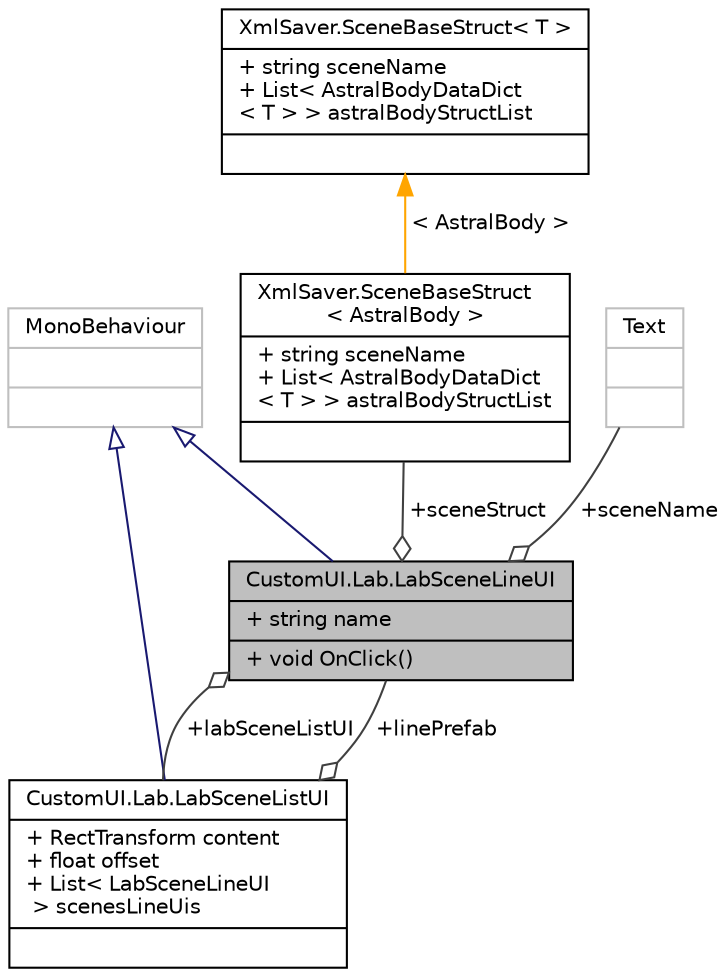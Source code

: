 digraph "CustomUI.Lab.LabSceneLineUI"
{
 // INTERACTIVE_SVG=YES
 // LATEX_PDF_SIZE
  edge [fontname="Helvetica",fontsize="10",labelfontname="Helvetica",labelfontsize="10"];
  node [fontname="Helvetica",fontsize="10",shape=record];
  Node1 [label="{CustomUI.Lab.LabSceneLineUI\n|+ string name\l|+ void OnClick()\l}",height=0.2,width=0.4,color="black", fillcolor="grey75", style="filled", fontcolor="black",tooltip=" "];
  Node2 -> Node1 [dir="back",color="midnightblue",fontsize="10",style="solid",arrowtail="onormal",fontname="Helvetica"];
  Node2 [label="{MonoBehaviour\n||}",height=0.2,width=0.4,color="grey75", fillcolor="white", style="filled",tooltip=" "];
  Node3 -> Node1 [color="grey25",fontsize="10",style="solid",label=" +sceneStruct" ,arrowhead="odiamond",fontname="Helvetica"];
  Node3 [label="{XmlSaver.SceneBaseStruct\l\< AstralBody \>\n|+ string sceneName\l+ List\< AstralBodyDataDict\l\< T \> \> astralBodyStructList\l|}",height=0.2,width=0.4,color="black", fillcolor="white", style="filled",URL="$class_xml_saver_1_1_scene_base_struct.html",tooltip=" "];
  Node4 -> Node3 [dir="back",color="orange",fontsize="10",style="solid",label=" \< AstralBody \>" ,fontname="Helvetica"];
  Node4 [label="{XmlSaver.SceneBaseStruct\< T \>\n|+ string sceneName\l+ List\< AstralBodyDataDict\l\< T \> \> astralBodyStructList\l|}",height=0.2,width=0.4,color="black", fillcolor="white", style="filled",URL="$class_xml_saver_1_1_scene_base_struct.html",tooltip="场景信息存储"];
  Node5 -> Node1 [color="grey25",fontsize="10",style="solid",label=" +labSceneListUI" ,arrowhead="odiamond",fontname="Helvetica"];
  Node5 [label="{CustomUI.Lab.LabSceneListUI\n|+ RectTransform content\l+ float offset\l+ List\< LabSceneLineUI\l \> scenesLineUis\l|}",height=0.2,width=0.4,color="black", fillcolor="white", style="filled",URL="$class_custom_u_i_1_1_lab_1_1_lab_scene_list_u_i.html",tooltip=" "];
  Node2 -> Node5 [dir="back",color="midnightblue",fontsize="10",style="solid",arrowtail="onormal",fontname="Helvetica"];
  Node1 -> Node5 [color="grey25",fontsize="10",style="solid",label=" +linePrefab" ,arrowhead="odiamond",fontname="Helvetica"];
  Node6 -> Node1 [color="grey25",fontsize="10",style="solid",label=" +sceneName" ,arrowhead="odiamond",fontname="Helvetica"];
  Node6 [label="{Text\n||}",height=0.2,width=0.4,color="grey75", fillcolor="white", style="filled",tooltip=" "];
}
